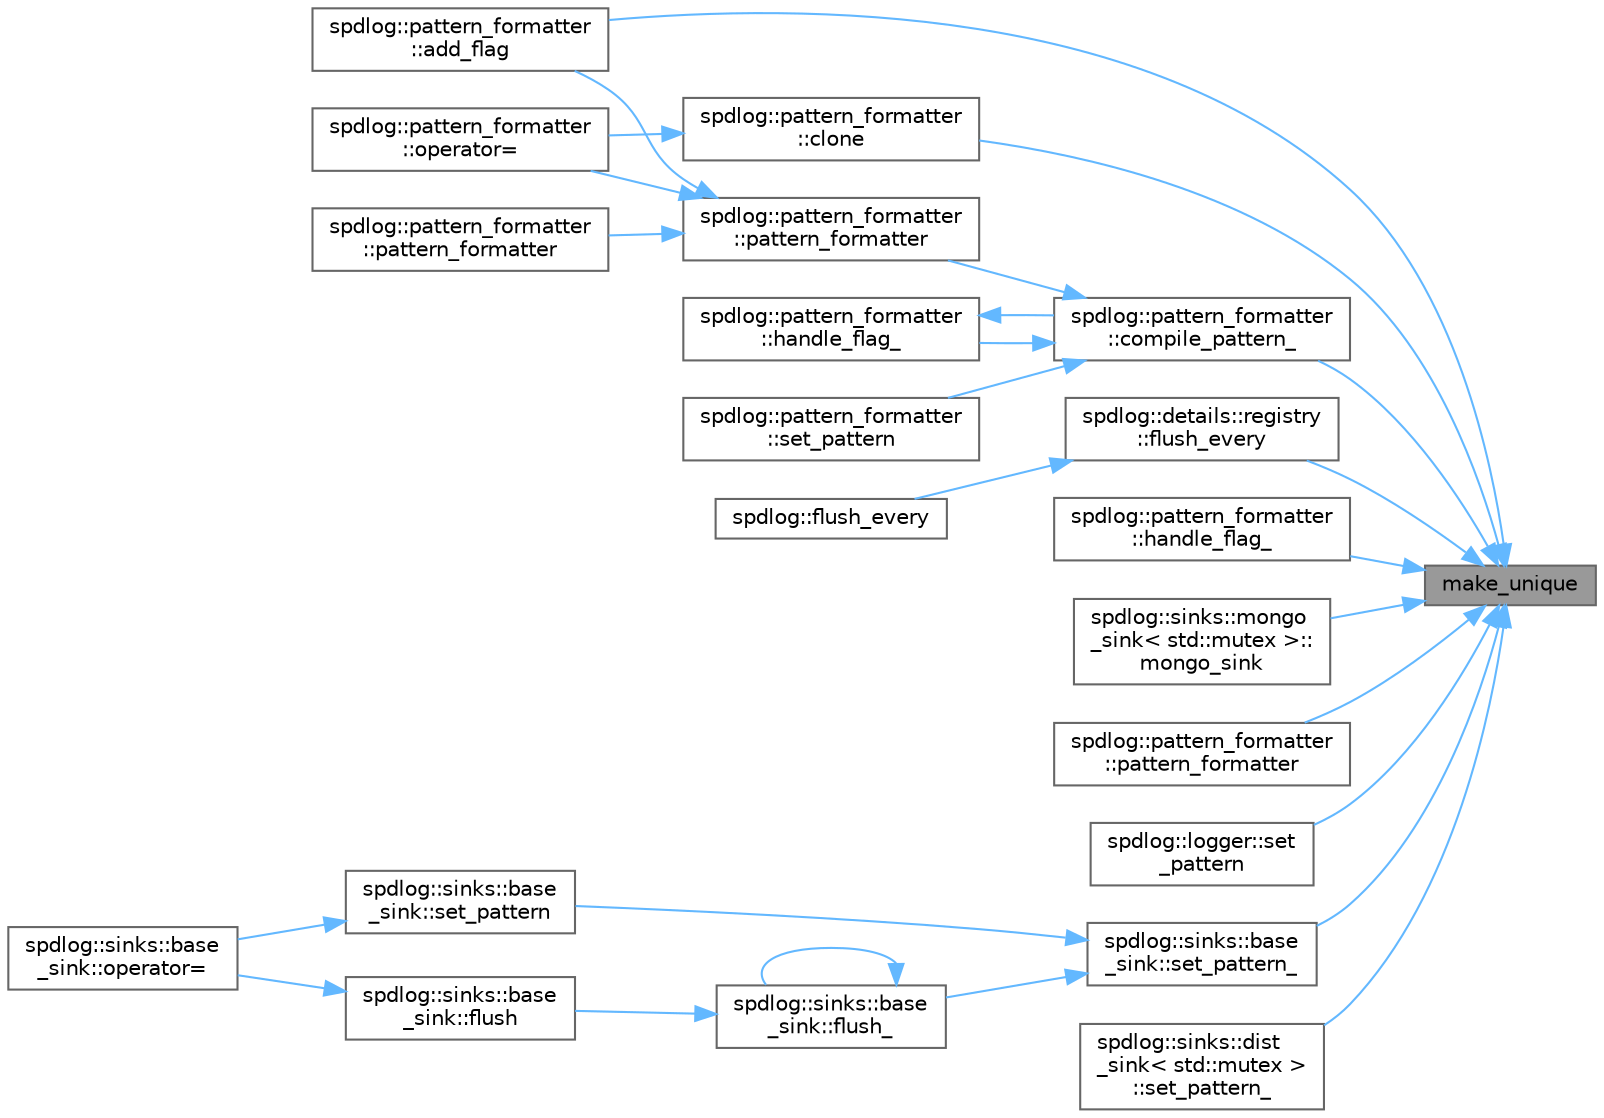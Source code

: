 digraph "make_unique"
{
 // LATEX_PDF_SIZE
  bgcolor="transparent";
  edge [fontname=Helvetica,fontsize=10,labelfontname=Helvetica,labelfontsize=10];
  node [fontname=Helvetica,fontsize=10,shape=box,height=0.2,width=0.4];
  rankdir="RL";
  Node1 [id="Node000001",label="make_unique",height=0.2,width=0.4,color="gray40", fillcolor="grey60", style="filled", fontcolor="black",tooltip=" "];
  Node1 -> Node2 [id="edge1_Node000001_Node000002",dir="back",color="steelblue1",style="solid",tooltip=" "];
  Node2 [id="Node000002",label="spdlog::pattern_formatter\l::add_flag",height=0.2,width=0.4,color="grey40", fillcolor="white", style="filled",URL="$classspdlog_1_1pattern__formatter.html#ab64d9b36490b7357fcc7d008aaf141d9",tooltip=" "];
  Node1 -> Node3 [id="edge2_Node000001_Node000003",dir="back",color="steelblue1",style="solid",tooltip=" "];
  Node3 [id="Node000003",label="spdlog::pattern_formatter\l::clone",height=0.2,width=0.4,color="grey40", fillcolor="white", style="filled",URL="$classspdlog_1_1pattern__formatter.html#acb96787ee06ffac94f71f61245934fe7",tooltip=" "];
  Node3 -> Node4 [id="edge3_Node000003_Node000004",dir="back",color="steelblue1",style="solid",tooltip=" "];
  Node4 [id="Node000004",label="spdlog::pattern_formatter\l::operator=",height=0.2,width=0.4,color="grey40", fillcolor="white", style="filled",URL="$classspdlog_1_1pattern__formatter.html#a48ad2daba958591389f4ac306f6cafbb",tooltip=" "];
  Node1 -> Node5 [id="edge4_Node000001_Node000005",dir="back",color="steelblue1",style="solid",tooltip=" "];
  Node5 [id="Node000005",label="spdlog::pattern_formatter\l::compile_pattern_",height=0.2,width=0.4,color="grey40", fillcolor="white", style="filled",URL="$classspdlog_1_1pattern__formatter.html#af0f127613916b4738f5b31f89ef71a2d",tooltip=" "];
  Node5 -> Node6 [id="edge5_Node000005_Node000006",dir="back",color="steelblue1",style="solid",tooltip=" "];
  Node6 [id="Node000006",label="spdlog::pattern_formatter\l::handle_flag_",height=0.2,width=0.4,color="grey40", fillcolor="white", style="filled",URL="$classspdlog_1_1pattern__formatter.html#aaae28f7a22786c99b3cac2e9f12cc17f",tooltip=" "];
  Node6 -> Node5 [id="edge6_Node000006_Node000005",dir="back",color="steelblue1",style="solid",tooltip=" "];
  Node5 -> Node7 [id="edge7_Node000005_Node000007",dir="back",color="steelblue1",style="solid",tooltip=" "];
  Node7 [id="Node000007",label="spdlog::pattern_formatter\l::pattern_formatter",height=0.2,width=0.4,color="grey40", fillcolor="white", style="filled",URL="$classspdlog_1_1pattern__formatter.html#a6ef3713322fbd977b57c1bb06936599d",tooltip=" "];
  Node7 -> Node2 [id="edge8_Node000007_Node000002",dir="back",color="steelblue1",style="solid",tooltip=" "];
  Node7 -> Node4 [id="edge9_Node000007_Node000004",dir="back",color="steelblue1",style="solid",tooltip=" "];
  Node7 -> Node8 [id="edge10_Node000007_Node000008",dir="back",color="steelblue1",style="solid",tooltip=" "];
  Node8 [id="Node000008",label="spdlog::pattern_formatter\l::pattern_formatter",height=0.2,width=0.4,color="grey40", fillcolor="white", style="filled",URL="$classspdlog_1_1pattern__formatter.html#a64f7f9506e33545c9e8e708f0d2892d3",tooltip=" "];
  Node5 -> Node9 [id="edge11_Node000005_Node000009",dir="back",color="steelblue1",style="solid",tooltip=" "];
  Node9 [id="Node000009",label="spdlog::pattern_formatter\l::set_pattern",height=0.2,width=0.4,color="grey40", fillcolor="white", style="filled",URL="$classspdlog_1_1pattern__formatter.html#af96a322354fb0703ad10b373c9415b14",tooltip=" "];
  Node1 -> Node10 [id="edge12_Node000001_Node000010",dir="back",color="steelblue1",style="solid",tooltip=" "];
  Node10 [id="Node000010",label="spdlog::details::registry\l::flush_every",height=0.2,width=0.4,color="grey40", fillcolor="white", style="filled",URL="$classspdlog_1_1details_1_1registry.html#a5b0b28d2bf03e1545f5ed53f422d4ea1",tooltip=" "];
  Node10 -> Node11 [id="edge13_Node000010_Node000011",dir="back",color="steelblue1",style="solid",tooltip=" "];
  Node11 [id="Node000011",label="spdlog::flush_every",height=0.2,width=0.4,color="grey40", fillcolor="white", style="filled",URL="$namespacespdlog.html#a5b0b28d2bf03e1545f5ed53f422d4ea1",tooltip=" "];
  Node1 -> Node12 [id="edge14_Node000001_Node000012",dir="back",color="steelblue1",style="solid",tooltip=" "];
  Node12 [id="Node000012",label="spdlog::pattern_formatter\l::handle_flag_",height=0.2,width=0.4,color="grey40", fillcolor="white", style="filled",URL="$classspdlog_1_1pattern__formatter.html#a5c0fed3adeb901f55c8b8b9ce745e5be",tooltip=" "];
  Node1 -> Node13 [id="edge15_Node000001_Node000013",dir="back",color="steelblue1",style="solid",tooltip=" "];
  Node13 [id="Node000013",label="spdlog::sinks::mongo\l_sink\< std::mutex \>::\lmongo_sink",height=0.2,width=0.4,color="grey40", fillcolor="white", style="filled",URL="$classspdlog_1_1sinks_1_1mongo__sink.html#a152b1aa8468a9c1d1e255c618afd3469",tooltip=" "];
  Node1 -> Node14 [id="edge16_Node000001_Node000014",dir="back",color="steelblue1",style="solid",tooltip=" "];
  Node14 [id="Node000014",label="spdlog::pattern_formatter\l::pattern_formatter",height=0.2,width=0.4,color="grey40", fillcolor="white", style="filled",URL="$classspdlog_1_1pattern__formatter.html#a6d2c16cd9a0e1712122462f8bef69c8f",tooltip=" "];
  Node1 -> Node15 [id="edge17_Node000001_Node000015",dir="back",color="steelblue1",style="solid",tooltip=" "];
  Node15 [id="Node000015",label="spdlog::logger::set\l_pattern",height=0.2,width=0.4,color="grey40", fillcolor="white", style="filled",URL="$classspdlog_1_1logger.html#ab55375a97938f1e057eccd3f0a587bb4",tooltip=" "];
  Node1 -> Node16 [id="edge18_Node000001_Node000016",dir="back",color="steelblue1",style="solid",tooltip=" "];
  Node16 [id="Node000016",label="spdlog::sinks::base\l_sink::set_pattern_",height=0.2,width=0.4,color="grey40", fillcolor="white", style="filled",URL="$classspdlog_1_1sinks_1_1base__sink.html#a67b2cf9bb6a43aed796716de286c46d2",tooltip=" "];
  Node16 -> Node17 [id="edge19_Node000016_Node000017",dir="back",color="steelblue1",style="solid",tooltip=" "];
  Node17 [id="Node000017",label="spdlog::sinks::base\l_sink::flush_",height=0.2,width=0.4,color="grey40", fillcolor="white", style="filled",URL="$classspdlog_1_1sinks_1_1base__sink.html#aec165d18188682a3d2a6b51391ef8108",tooltip=" "];
  Node17 -> Node18 [id="edge20_Node000017_Node000018",dir="back",color="steelblue1",style="solid",tooltip=" "];
  Node18 [id="Node000018",label="spdlog::sinks::base\l_sink::flush",height=0.2,width=0.4,color="grey40", fillcolor="white", style="filled",URL="$classspdlog_1_1sinks_1_1base__sink.html#aa87dd1d46e6d5bf172f31d3792000549",tooltip=" "];
  Node18 -> Node19 [id="edge21_Node000018_Node000019",dir="back",color="steelblue1",style="solid",tooltip=" "];
  Node19 [id="Node000019",label="spdlog::sinks::base\l_sink::operator=",height=0.2,width=0.4,color="grey40", fillcolor="white", style="filled",URL="$classspdlog_1_1sinks_1_1base__sink.html#a8c96c591c7d1984ff0086229accbefe9",tooltip=" "];
  Node17 -> Node17 [id="edge22_Node000017_Node000017",dir="back",color="steelblue1",style="solid",tooltip=" "];
  Node16 -> Node20 [id="edge23_Node000016_Node000020",dir="back",color="steelblue1",style="solid",tooltip=" "];
  Node20 [id="Node000020",label="spdlog::sinks::base\l_sink::set_pattern",height=0.2,width=0.4,color="grey40", fillcolor="white", style="filled",URL="$classspdlog_1_1sinks_1_1base__sink.html#aa27d3dbf1bcf4547bdc2d0ce5f61040d",tooltip=" "];
  Node20 -> Node19 [id="edge24_Node000020_Node000019",dir="back",color="steelblue1",style="solid",tooltip=" "];
  Node1 -> Node21 [id="edge25_Node000001_Node000021",dir="back",color="steelblue1",style="solid",tooltip=" "];
  Node21 [id="Node000021",label="spdlog::sinks::dist\l_sink\< std::mutex \>\l::set_pattern_",height=0.2,width=0.4,color="grey40", fillcolor="white", style="filled",URL="$classspdlog_1_1sinks_1_1dist__sink.html#a853a2f149148aecfd20db24486d1afbc",tooltip=" "];
}
